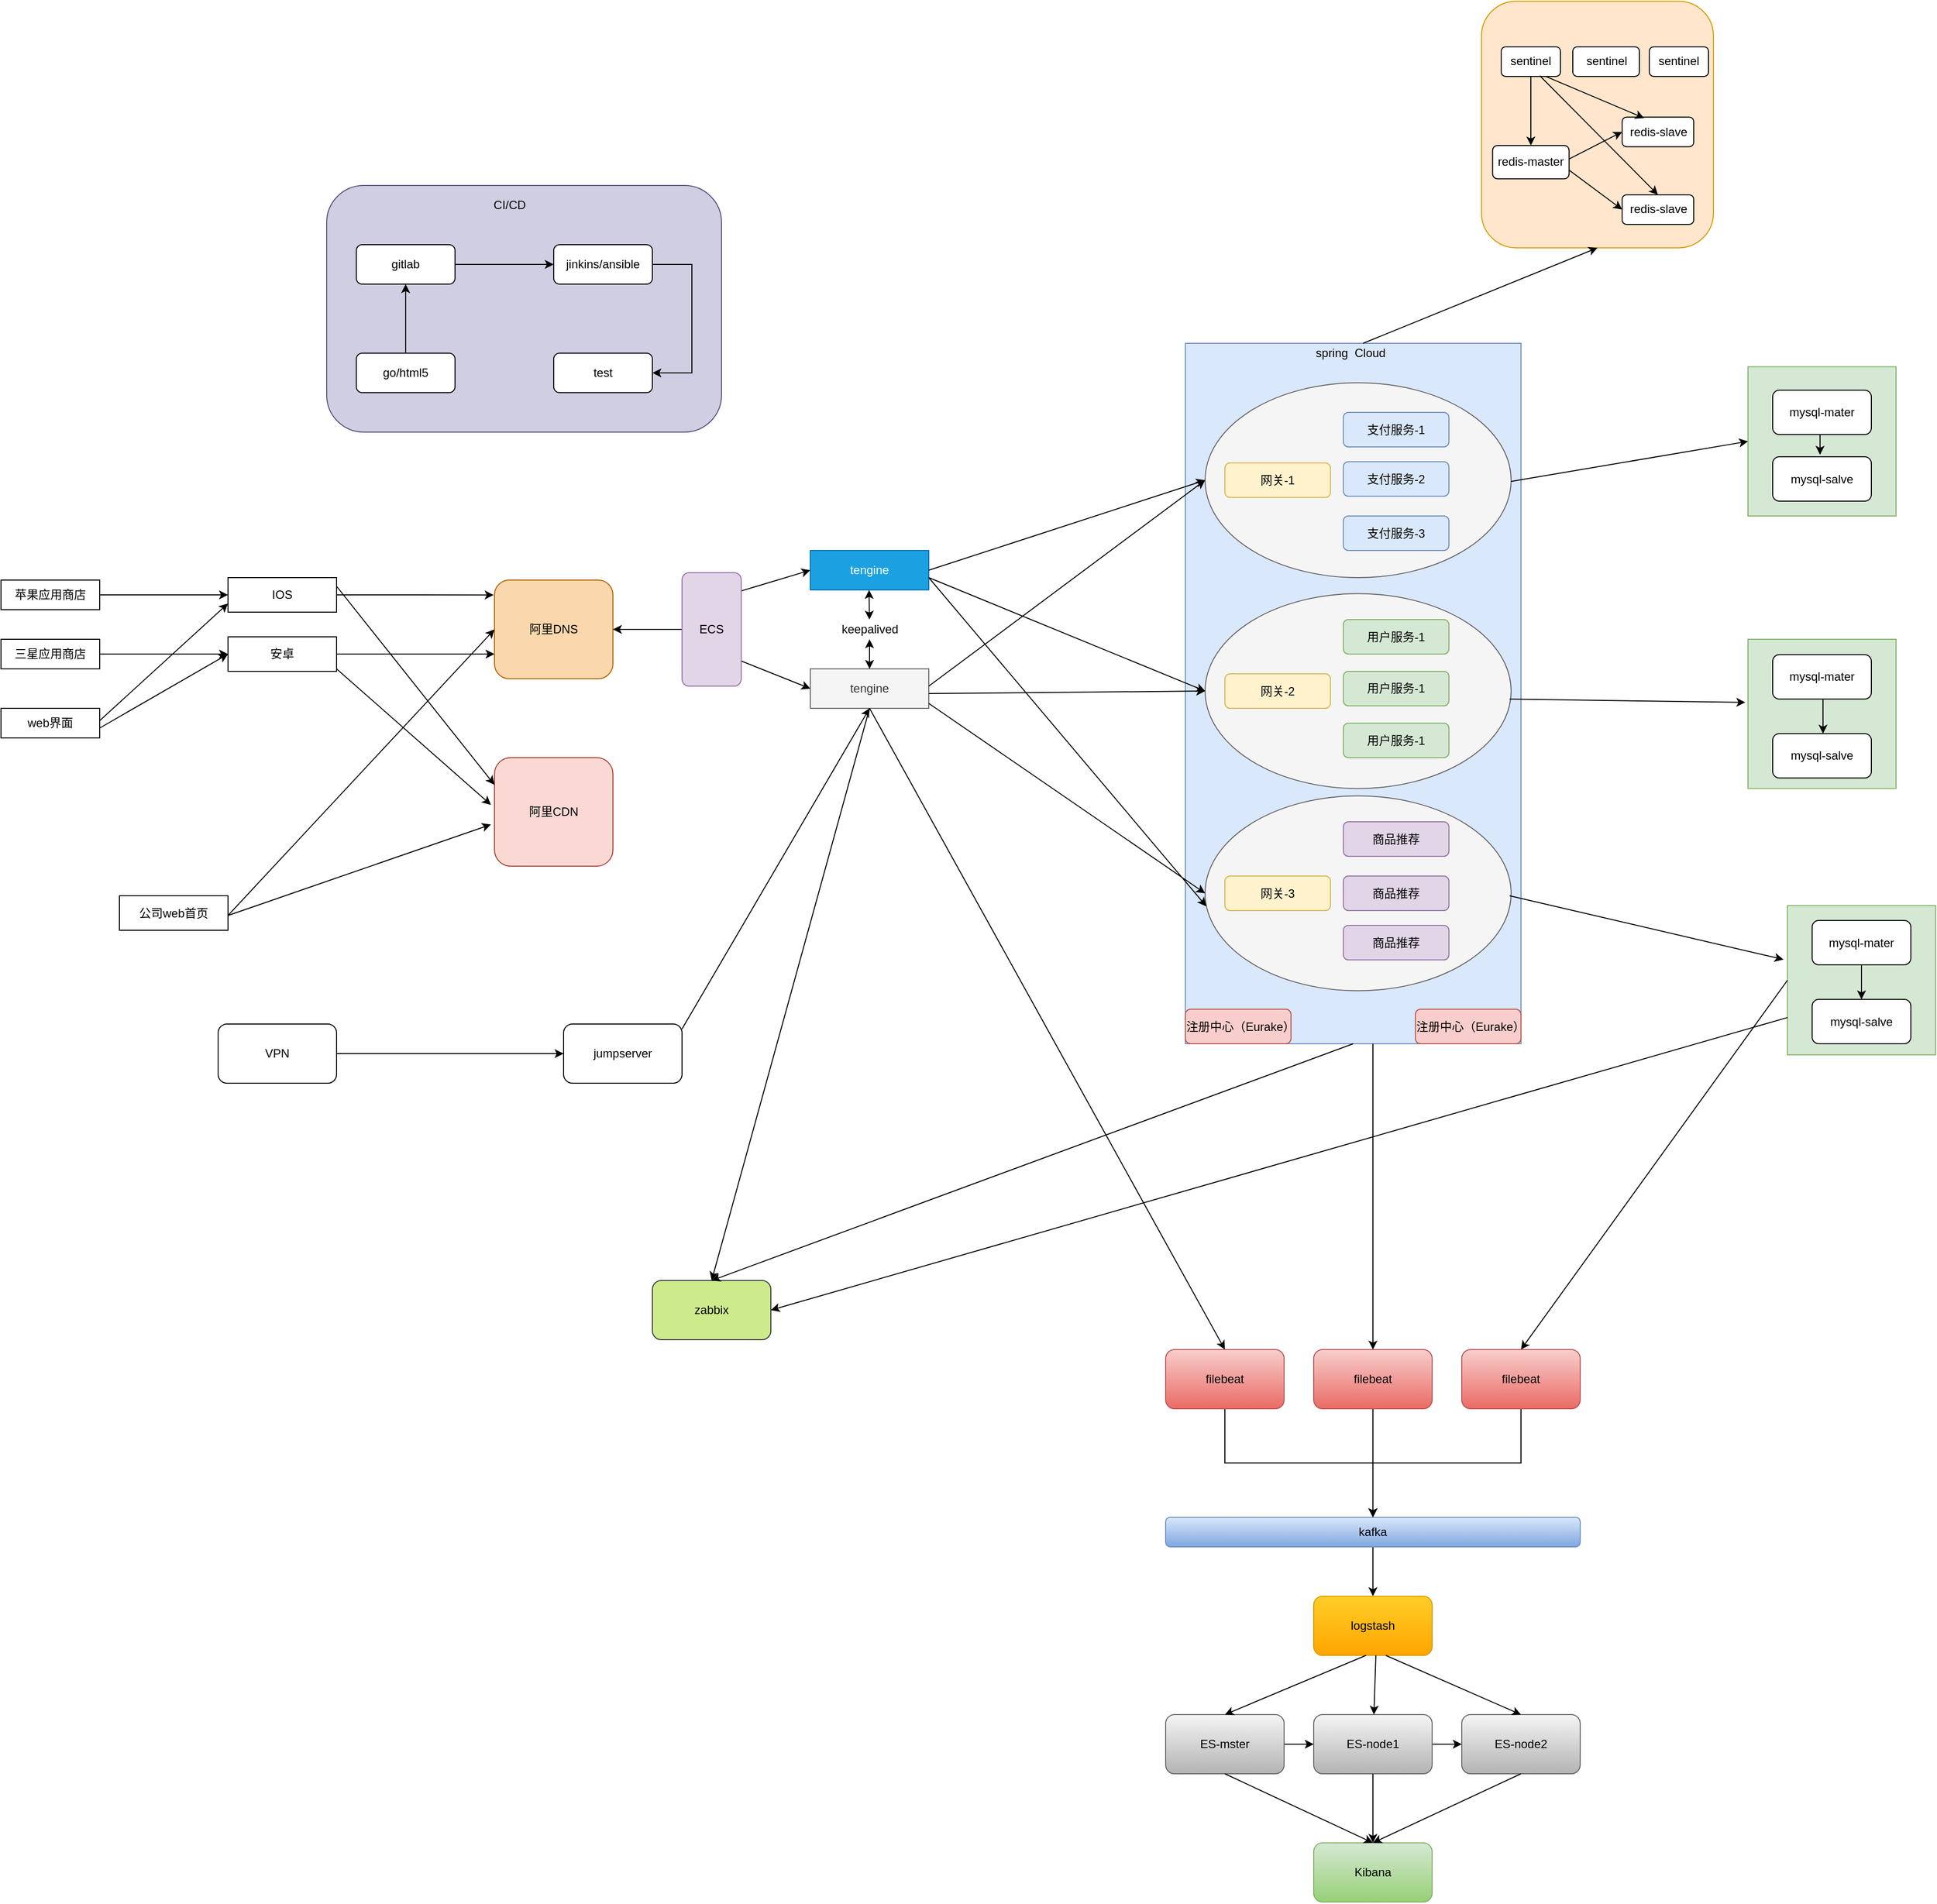 <mxfile version="12.5.1" type="device"><diagram id="ISfALmqblno7fYBFNkVd" name="Page-1"><mxGraphModel dx="865" dy="5132" grid="1" gridSize="10" guides="1" tooltips="1" connect="1" arrows="1" fold="1" page="1" pageScale="1" pageWidth="3300" pageHeight="4681" math="0" shadow="0"><root><mxCell id="0"/><mxCell id="1" parent="0"/><mxCell id="dkfog8bRbnt3iHhOJMJl-40" value="" style="rounded=1;whiteSpace=wrap;html=1;fillColor=#d0cee2;strokeColor=#56517e;" parent="1" vertex="1"><mxGeometry x="930" y="-220" width="400" height="250" as="geometry"/></mxCell><mxCell id="rFduVdl9kwYS81hZAvEt-60" value="" style="rounded=0;whiteSpace=wrap;html=1;fillColor=#dae8fc;strokeColor=#6c8ebf;" parent="1" vertex="1"><mxGeometry x="1800" y="-60" width="340" height="710" as="geometry"/></mxCell><mxCell id="rFduVdl9kwYS81hZAvEt-65" value="" style="ellipse;whiteSpace=wrap;html=1;fillColor=#f5f5f5;strokeColor=#666666;fontColor=#333333;" parent="1" vertex="1"><mxGeometry x="1820" y="398.75" width="310" height="197.5" as="geometry"/></mxCell><mxCell id="rFduVdl9kwYS81hZAvEt-61" value="" style="ellipse;whiteSpace=wrap;html=1;fillColor=#f5f5f5;strokeColor=#666666;fontColor=#333333;" parent="1" vertex="1"><mxGeometry x="1820" y="193.75" width="310" height="197.5" as="geometry"/></mxCell><mxCell id="rFduVdl9kwYS81hZAvEt-59" value="" style="ellipse;whiteSpace=wrap;html=1;fillColor=#f5f5f5;strokeColor=#666666;fontColor=#333333;" parent="1" vertex="1"><mxGeometry x="1820" y="-20" width="310" height="197.5" as="geometry"/></mxCell><mxCell id="rFduVdl9kwYS81hZAvEt-8" style="edgeStyle=orthogonalEdgeStyle;rounded=0;orthogonalLoop=1;jettySize=auto;html=1;entryX=0;entryY=0.5;entryDx=0;entryDy=0;" parent="1" source="rFduVdl9kwYS81hZAvEt-1" target="rFduVdl9kwYS81hZAvEt-4" edge="1"><mxGeometry relative="1" as="geometry"><mxPoint x="810" y="195" as="targetPoint"/></mxGeometry></mxCell><mxCell id="rFduVdl9kwYS81hZAvEt-1" value="&lt;font style=&quot;vertical-align: inherit&quot;&gt;&lt;font style=&quot;vertical-align: inherit&quot;&gt;苹果应用商店&lt;/font&gt;&lt;/font&gt;" style="rounded=0;whiteSpace=wrap;html=1;" parent="1" vertex="1"><mxGeometry x="600" y="180" width="100" height="30" as="geometry"/></mxCell><mxCell id="rFduVdl9kwYS81hZAvEt-2" value="&lt;font style=&quot;vertical-align: inherit&quot;&gt;&lt;font style=&quot;vertical-align: inherit&quot;&gt;web界面&lt;/font&gt;&lt;/font&gt;" style="rounded=0;whiteSpace=wrap;html=1;" parent="1" vertex="1"><mxGeometry x="600" y="310" width="100" height="30" as="geometry"/></mxCell><mxCell id="rFduVdl9kwYS81hZAvEt-9" style="edgeStyle=orthogonalEdgeStyle;rounded=0;orthogonalLoop=1;jettySize=auto;html=1;entryX=0;entryY=0.5;entryDx=0;entryDy=0;" parent="1" source="rFduVdl9kwYS81hZAvEt-3" target="rFduVdl9kwYS81hZAvEt-5" edge="1"><mxGeometry relative="1" as="geometry"/></mxCell><mxCell id="rFduVdl9kwYS81hZAvEt-3" value="&lt;font style=&quot;vertical-align: inherit&quot;&gt;&lt;font style=&quot;vertical-align: inherit&quot;&gt;&lt;font style=&quot;vertical-align: inherit&quot;&gt;&lt;font style=&quot;vertical-align: inherit&quot;&gt;三星应用商店&lt;/font&gt;&lt;/font&gt;&lt;/font&gt;&lt;/font&gt;" style="rounded=0;whiteSpace=wrap;html=1;" parent="1" vertex="1"><mxGeometry x="600" y="240" width="100" height="30" as="geometry"/></mxCell><mxCell id="dkfog8bRbnt3iHhOJMJl-7" style="edgeStyle=orthogonalEdgeStyle;rounded=0;orthogonalLoop=1;jettySize=auto;html=1;entryX=-0.007;entryY=0.151;entryDx=0;entryDy=0;entryPerimeter=0;" parent="1" source="rFduVdl9kwYS81hZAvEt-4" target="rFduVdl9kwYS81hZAvEt-14" edge="1"><mxGeometry relative="1" as="geometry"/></mxCell><mxCell id="rFduVdl9kwYS81hZAvEt-4" value="IOS" style="rounded=0;whiteSpace=wrap;html=1;" parent="1" vertex="1"><mxGeometry x="830" y="177.5" width="110" height="35" as="geometry"/></mxCell><mxCell id="rFduVdl9kwYS81hZAvEt-16" style="edgeStyle=orthogonalEdgeStyle;rounded=0;orthogonalLoop=1;jettySize=auto;html=1;" parent="1" source="rFduVdl9kwYS81hZAvEt-5" edge="1"><mxGeometry relative="1" as="geometry"><mxPoint x="1100" y="255" as="targetPoint"/></mxGeometry></mxCell><mxCell id="rFduVdl9kwYS81hZAvEt-5" value="安卓" style="rounded=0;whiteSpace=wrap;html=1;" parent="1" vertex="1"><mxGeometry x="830" y="237.5" width="110" height="35" as="geometry"/></mxCell><mxCell id="rFduVdl9kwYS81hZAvEt-6" value="公司web首页" style="rounded=0;whiteSpace=wrap;html=1;" parent="1" vertex="1"><mxGeometry x="720" y="500" width="110" height="35" as="geometry"/></mxCell><mxCell id="rFduVdl9kwYS81hZAvEt-12" value="" style="endArrow=classic;html=1;entryX=0;entryY=0.75;entryDx=0;entryDy=0;" parent="1" target="rFduVdl9kwYS81hZAvEt-4" edge="1"><mxGeometry width="50" height="50" relative="1" as="geometry"><mxPoint x="700" y="322.5" as="sourcePoint"/><mxPoint x="750" y="272.5" as="targetPoint"/></mxGeometry></mxCell><mxCell id="rFduVdl9kwYS81hZAvEt-13" value="" style="endArrow=classic;html=1;entryX=0;entryY=0.5;entryDx=0;entryDy=0;" parent="1" target="rFduVdl9kwYS81hZAvEt-5" edge="1"><mxGeometry width="50" height="50" relative="1" as="geometry"><mxPoint x="700" y="330" as="sourcePoint"/><mxPoint x="760" y="280" as="targetPoint"/><Array as="points"/></mxGeometry></mxCell><mxCell id="rFduVdl9kwYS81hZAvEt-14" value="阿里DNS" style="rounded=1;whiteSpace=wrap;html=1;fillColor=#fad7ac;strokeColor=#b46504;" parent="1" vertex="1"><mxGeometry x="1100" y="180" width="120" height="100" as="geometry"/></mxCell><mxCell id="rFduVdl9kwYS81hZAvEt-17" value="阿里CDN" style="rounded=1;whiteSpace=wrap;html=1;fillColor=#fad9d5;strokeColor=#ae4132;" parent="1" vertex="1"><mxGeometry x="1100" y="360" width="120" height="110" as="geometry"/></mxCell><mxCell id="rFduVdl9kwYS81hZAvEt-18" value="" style="endArrow=classic;html=1;entryX=0;entryY=0.5;entryDx=0;entryDy=0;" parent="1" target="rFduVdl9kwYS81hZAvEt-14" edge="1"><mxGeometry width="50" height="50" relative="1" as="geometry"><mxPoint x="830" y="520" as="sourcePoint"/><mxPoint x="880" y="470" as="targetPoint"/></mxGeometry></mxCell><mxCell id="rFduVdl9kwYS81hZAvEt-19" value="" style="endArrow=classic;html=1;entryX=0;entryY=0.25;entryDx=0;entryDy=0;exitX=1;exitY=0.25;exitDx=0;exitDy=0;" parent="1" source="rFduVdl9kwYS81hZAvEt-4" target="rFduVdl9kwYS81hZAvEt-17" edge="1"><mxGeometry width="50" height="50" relative="1" as="geometry"><mxPoint x="950" y="200" as="sourcePoint"/><mxPoint x="1000" y="150" as="targetPoint"/></mxGeometry></mxCell><mxCell id="rFduVdl9kwYS81hZAvEt-20" value="" style="endArrow=classic;html=1;entryX=-0.03;entryY=0.616;entryDx=0;entryDy=0;entryPerimeter=0;" parent="1" target="rFduVdl9kwYS81hZAvEt-17" edge="1"><mxGeometry width="50" height="50" relative="1" as="geometry"><mxPoint x="830" y="520" as="sourcePoint"/><mxPoint x="880" y="470" as="targetPoint"/></mxGeometry></mxCell><mxCell id="rFduVdl9kwYS81hZAvEt-21" value="" style="endArrow=classic;html=1;entryX=-0.03;entryY=0.435;entryDx=0;entryDy=0;entryPerimeter=0;" parent="1" target="rFduVdl9kwYS81hZAvEt-17" edge="1"><mxGeometry width="50" height="50" relative="1" as="geometry"><mxPoint x="940" y="270" as="sourcePoint"/><mxPoint x="990" y="220" as="targetPoint"/></mxGeometry></mxCell><mxCell id="rFduVdl9kwYS81hZAvEt-22" value="tengine" style="rounded=0;whiteSpace=wrap;html=1;fillColor=#1ba1e2;strokeColor=#006EAF;fontColor=#ffffff;" parent="1" vertex="1"><mxGeometry x="1420" y="150" width="120" height="40" as="geometry"/></mxCell><mxCell id="rFduVdl9kwYS81hZAvEt-23" value="tengine" style="rounded=0;whiteSpace=wrap;html=1;fillColor=#f5f5f5;strokeColor=#666666;fontColor=#333333;" parent="1" vertex="1"><mxGeometry x="1420" y="270" width="120" height="40" as="geometry"/></mxCell><mxCell id="rFduVdl9kwYS81hZAvEt-25" value="" style="endArrow=classic;startArrow=classic;html=1;" parent="1" source="rFduVdl9kwYS81hZAvEt-26" edge="1"><mxGeometry width="50" height="50" relative="1" as="geometry"><mxPoint x="1479.5" y="250" as="sourcePoint"/><mxPoint x="1479.5" y="190" as="targetPoint"/></mxGeometry></mxCell><mxCell id="rFduVdl9kwYS81hZAvEt-26" value="keepalived" style="text;html=1;align=center;verticalAlign=middle;resizable=0;points=[];;autosize=1;" parent="1" vertex="1"><mxGeometry x="1445" y="220" width="70" height="20" as="geometry"/></mxCell><mxCell id="rFduVdl9kwYS81hZAvEt-27" value="" style="endArrow=classic;startArrow=classic;html=1;exitX=0.5;exitY=0;exitDx=0;exitDy=0;" parent="1" source="rFduVdl9kwYS81hZAvEt-23" target="rFduVdl9kwYS81hZAvEt-26" edge="1"><mxGeometry width="50" height="50" relative="1" as="geometry"><mxPoint x="1479.5" y="250" as="sourcePoint"/><mxPoint x="1479.5" y="190" as="targetPoint"/></mxGeometry></mxCell><mxCell id="rFduVdl9kwYS81hZAvEt-28" value="" style="endArrow=classic;html=1;entryX=0;entryY=0.5;entryDx=0;entryDy=0;" parent="1" target="rFduVdl9kwYS81hZAvEt-22" edge="1"><mxGeometry width="50" height="50" relative="1" as="geometry"><mxPoint x="1320" y="200" as="sourcePoint"/><mxPoint x="1270" y="170" as="targetPoint"/></mxGeometry></mxCell><mxCell id="rFduVdl9kwYS81hZAvEt-30" value="" style="endArrow=classic;html=1;entryX=0;entryY=0.5;entryDx=0;entryDy=0;" parent="1" target="rFduVdl9kwYS81hZAvEt-23" edge="1"><mxGeometry width="50" height="50" relative="1" as="geometry"><mxPoint x="1320" y="250" as="sourcePoint"/><mxPoint x="1270" y="200" as="targetPoint"/></mxGeometry></mxCell><mxCell id="rFduVdl9kwYS81hZAvEt-34" value="网关-2" style="rounded=1;whiteSpace=wrap;html=1;fillColor=#fff2cc;strokeColor=#d6b656;" parent="1" vertex="1"><mxGeometry x="1840" y="275" width="107" height="35" as="geometry"/></mxCell><mxCell id="rFduVdl9kwYS81hZAvEt-35" value="网关-3" style="rounded=1;whiteSpace=wrap;html=1;fillColor=#fff2cc;strokeColor=#d6b656;" parent="1" vertex="1"><mxGeometry x="1840" y="480" width="107" height="35" as="geometry"/></mxCell><mxCell id="rFduVdl9kwYS81hZAvEt-36" value="网关-1" style="rounded=1;whiteSpace=wrap;html=1;fillColor=#fff2cc;strokeColor=#d6b656;" parent="1" vertex="1"><mxGeometry x="1840" y="61.25" width="107" height="35" as="geometry"/></mxCell><mxCell id="rFduVdl9kwYS81hZAvEt-37" value="支付服务-1" style="rounded=1;whiteSpace=wrap;html=1;fillColor=#dae8fc;strokeColor=#6c8ebf;" parent="1" vertex="1"><mxGeometry x="1960" y="10" width="107" height="35" as="geometry"/></mxCell><mxCell id="rFduVdl9kwYS81hZAvEt-38" value="支付服务-2" style="rounded=1;whiteSpace=wrap;html=1;fillColor=#dae8fc;strokeColor=#6c8ebf;" parent="1" vertex="1"><mxGeometry x="1960" y="60" width="107" height="35" as="geometry"/></mxCell><mxCell id="rFduVdl9kwYS81hZAvEt-39" value="支付服务-3" style="rounded=1;whiteSpace=wrap;html=1;fillColor=#dae8fc;strokeColor=#6c8ebf;" parent="1" vertex="1"><mxGeometry x="1960" y="115" width="107" height="35" as="geometry"/></mxCell><mxCell id="rFduVdl9kwYS81hZAvEt-41" value="用户服务-1" style="rounded=1;whiteSpace=wrap;html=1;fillColor=#d5e8d4;strokeColor=#82b366;" parent="1" vertex="1"><mxGeometry x="1960" y="220" width="107" height="35" as="geometry"/></mxCell><mxCell id="rFduVdl9kwYS81hZAvEt-42" value="用户服务-1" style="rounded=1;whiteSpace=wrap;html=1;fillColor=#d5e8d4;strokeColor=#82b366;" parent="1" vertex="1"><mxGeometry x="1960" y="272.5" width="107" height="35" as="geometry"/></mxCell><mxCell id="rFduVdl9kwYS81hZAvEt-43" value="用户服务-1" style="rounded=1;whiteSpace=wrap;html=1;fillColor=#d5e8d4;strokeColor=#82b366;" parent="1" vertex="1"><mxGeometry x="1960" y="325" width="107" height="35" as="geometry"/></mxCell><mxCell id="rFduVdl9kwYS81hZAvEt-46" value="商品推荐" style="rounded=1;whiteSpace=wrap;html=1;fillColor=#e1d5e7;strokeColor=#9673a6;" parent="1" vertex="1"><mxGeometry x="1960" y="425" width="107" height="35" as="geometry"/></mxCell><mxCell id="rFduVdl9kwYS81hZAvEt-50" value="商品推荐" style="rounded=1;whiteSpace=wrap;html=1;fillColor=#e1d5e7;strokeColor=#9673a6;" parent="1" vertex="1"><mxGeometry x="1960" y="480" width="107" height="35" as="geometry"/></mxCell><mxCell id="rFduVdl9kwYS81hZAvEt-51" value="商品推荐" style="rounded=1;whiteSpace=wrap;html=1;fillColor=#e1d5e7;strokeColor=#9673a6;" parent="1" vertex="1"><mxGeometry x="1960" y="530" width="107" height="35" as="geometry"/></mxCell><mxCell id="rFduVdl9kwYS81hZAvEt-53" value="注册中心（Eurake）" style="rounded=1;whiteSpace=wrap;html=1;fillColor=#f8cecc;strokeColor=#b85450;" parent="1" vertex="1"><mxGeometry x="1800" y="615" width="107" height="35" as="geometry"/></mxCell><mxCell id="rFduVdl9kwYS81hZAvEt-54" value="注册中心（Eurake）" style="rounded=1;whiteSpace=wrap;html=1;fillColor=#f8cecc;strokeColor=#b85450;" parent="1" vertex="1"><mxGeometry x="2033" y="615" width="107" height="35" as="geometry"/></mxCell><mxCell id="rFduVdl9kwYS81hZAvEt-55" value="" style="endArrow=classic;html=1;entryX=0;entryY=0.5;entryDx=0;entryDy=0;" parent="1" target="rFduVdl9kwYS81hZAvEt-59" edge="1"><mxGeometry width="50" height="50" relative="1" as="geometry"><mxPoint x="1540" y="170" as="sourcePoint"/><mxPoint x="1666.9" y="194.66" as="targetPoint"/><Array as="points"/></mxGeometry></mxCell><mxCell id="rFduVdl9kwYS81hZAvEt-56" value="" style="endArrow=classic;html=1;entryX=0;entryY=0.5;entryDx=0;entryDy=0;" parent="1" target="rFduVdl9kwYS81hZAvEt-59" edge="1"><mxGeometry width="50" height="50" relative="1" as="geometry"><mxPoint x="1540" y="287.5" as="sourcePoint"/><mxPoint x="1666.28" y="241.78" as="targetPoint"/></mxGeometry></mxCell><mxCell id="rFduVdl9kwYS81hZAvEt-57" value="spring&amp;nbsp; Cloud" style="text;html=1;align=center;verticalAlign=middle;resizable=0;points=[];;autosize=1;" parent="1" vertex="1"><mxGeometry x="1921.5" y="-60" width="90" height="20" as="geometry"/></mxCell><mxCell id="rFduVdl9kwYS81hZAvEt-63" value="" style="endArrow=classic;html=1;entryX=0;entryY=0.5;entryDx=0;entryDy=0;" parent="1" target="rFduVdl9kwYS81hZAvEt-61" edge="1"><mxGeometry width="50" height="50" relative="1" as="geometry"><mxPoint x="1540" y="177.5" as="sourcePoint"/><mxPoint x="1590" y="127.5" as="targetPoint"/></mxGeometry></mxCell><mxCell id="rFduVdl9kwYS81hZAvEt-64" value="" style="endArrow=classic;html=1;entryX=0;entryY=0.5;entryDx=0;entryDy=0;" parent="1" target="rFduVdl9kwYS81hZAvEt-61" edge="1"><mxGeometry width="50" height="50" relative="1" as="geometry"><mxPoint x="1540" y="295" as="sourcePoint"/><mxPoint x="1590" y="245" as="targetPoint"/></mxGeometry></mxCell><mxCell id="rFduVdl9kwYS81hZAvEt-67" value="" style="endArrow=classic;html=1;entryX=0.004;entryY=0.567;entryDx=0;entryDy=0;entryPerimeter=0;" parent="1" target="rFduVdl9kwYS81hZAvEt-65" edge="1"><mxGeometry width="50" height="50" relative="1" as="geometry"><mxPoint x="1540" y="177.5" as="sourcePoint"/><mxPoint x="1590" y="127.5" as="targetPoint"/></mxGeometry></mxCell><mxCell id="rFduVdl9kwYS81hZAvEt-68" value="" style="endArrow=classic;html=1;entryX=0;entryY=0.5;entryDx=0;entryDy=0;" parent="1" target="rFduVdl9kwYS81hZAvEt-65" edge="1"><mxGeometry width="50" height="50" relative="1" as="geometry"><mxPoint x="1540" y="305" as="sourcePoint"/><mxPoint x="1590" y="255" as="targetPoint"/></mxGeometry></mxCell><mxCell id="rFduVdl9kwYS81hZAvEt-75" value="" style="rounded=1;whiteSpace=wrap;html=1;arcSize=0;fillColor=#d5e8d4;strokeColor=#82b366;" parent="1" vertex="1"><mxGeometry x="2410" y="510" width="150" height="151.25" as="geometry"/></mxCell><mxCell id="rFduVdl9kwYS81hZAvEt-82" style="edgeStyle=orthogonalEdgeStyle;rounded=0;orthogonalLoop=1;jettySize=auto;html=1;exitX=0.5;exitY=1;exitDx=0;exitDy=0;entryX=0.5;entryY=0;entryDx=0;entryDy=0;" parent="1" source="rFduVdl9kwYS81hZAvEt-76" target="rFduVdl9kwYS81hZAvEt-77" edge="1"><mxGeometry relative="1" as="geometry"/></mxCell><mxCell id="rFduVdl9kwYS81hZAvEt-76" value="mysql-mater" style="rounded=1;whiteSpace=wrap;html=1;" parent="1" vertex="1"><mxGeometry x="2435" y="525" width="100" height="45" as="geometry"/></mxCell><mxCell id="rFduVdl9kwYS81hZAvEt-77" value="mysql-salve" style="rounded=1;whiteSpace=wrap;html=1;" parent="1" vertex="1"><mxGeometry x="2435" y="605" width="100" height="45" as="geometry"/></mxCell><mxCell id="rFduVdl9kwYS81hZAvEt-78" value="" style="rounded=1;whiteSpace=wrap;html=1;arcSize=0;fillColor=#d5e8d4;strokeColor=#82b366;" parent="1" vertex="1"><mxGeometry x="2370" y="240" width="150" height="151.25" as="geometry"/></mxCell><mxCell id="rFduVdl9kwYS81hZAvEt-81" style="edgeStyle=orthogonalEdgeStyle;rounded=0;orthogonalLoop=1;jettySize=auto;html=1;" parent="1" source="rFduVdl9kwYS81hZAvEt-79" target="rFduVdl9kwYS81hZAvEt-80" edge="1"><mxGeometry relative="1" as="geometry"><Array as="points"><mxPoint x="2446" y="321"/><mxPoint x="2446" y="321"/></Array></mxGeometry></mxCell><mxCell id="rFduVdl9kwYS81hZAvEt-79" value="mysql-mater" style="rounded=1;whiteSpace=wrap;html=1;" parent="1" vertex="1"><mxGeometry x="2395" y="255.63" width="100" height="45" as="geometry"/></mxCell><mxCell id="rFduVdl9kwYS81hZAvEt-80" value="mysql-salve" style="rounded=1;whiteSpace=wrap;html=1;" parent="1" vertex="1"><mxGeometry x="2395" y="335.63" width="100" height="45" as="geometry"/></mxCell><mxCell id="rFduVdl9kwYS81hZAvEt-88" value="" style="rounded=1;whiteSpace=wrap;html=1;fillColor=#ffe6cc;strokeColor=#d79b00;" parent="1" vertex="1"><mxGeometry x="2100" y="-406.8" width="235" height="250" as="geometry"/></mxCell><mxCell id="rFduVdl9kwYS81hZAvEt-91" value="redis-slave" style="rounded=1;whiteSpace=wrap;html=1;" parent="1" vertex="1"><mxGeometry x="2242.5" y="-210.55" width="72.5" height="30" as="geometry"/></mxCell><mxCell id="rFduVdl9kwYS81hZAvEt-93" value="redis-master" style="rounded=1;whiteSpace=wrap;html=1;" parent="1" vertex="1"><mxGeometry x="2111.25" y="-260.55" width="77.5" height="33.75" as="geometry"/></mxCell><mxCell id="rFduVdl9kwYS81hZAvEt-94" value="sentinel" style="rounded=1;whiteSpace=wrap;html=1;" parent="1" vertex="1"><mxGeometry x="2120" y="-360.55" width="60" height="30" as="geometry"/></mxCell><mxCell id="rFduVdl9kwYS81hZAvEt-95" value="sentinel" style="rounded=1;whiteSpace=wrap;html=1;" parent="1" vertex="1"><mxGeometry x="2270" y="-360.55" width="60" height="30" as="geometry"/></mxCell><mxCell id="rFduVdl9kwYS81hZAvEt-96" value="sentinel" style="rounded=1;whiteSpace=wrap;html=1;" parent="1" vertex="1"><mxGeometry x="2192.5" y="-360.55" width="67.5" height="30" as="geometry"/></mxCell><mxCell id="rFduVdl9kwYS81hZAvEt-100" value="" style="endArrow=classic;html=1;entryX=-0.018;entryY=0.423;entryDx=0;entryDy=0;entryPerimeter=0;" parent="1" target="rFduVdl9kwYS81hZAvEt-78" edge="1"><mxGeometry width="50" height="50" relative="1" as="geometry"><mxPoint x="2128.5" y="300.63" as="sourcePoint"/><mxPoint x="2178.5" y="250.63" as="targetPoint"/></mxGeometry></mxCell><mxCell id="rFduVdl9kwYS81hZAvEt-101" value="" style="endArrow=classic;html=1;entryX=-0.027;entryY=0.361;entryDx=0;entryDy=0;entryPerimeter=0;" parent="1" target="rFduVdl9kwYS81hZAvEt-75" edge="1"><mxGeometry width="50" height="50" relative="1" as="geometry"><mxPoint x="2128.5" y="500" as="sourcePoint"/><mxPoint x="2178.5" y="450" as="targetPoint"/></mxGeometry></mxCell><mxCell id="dkfog8bRbnt3iHhOJMJl-1" value="" style="endArrow=classic;html=1;entryX=0;entryY=0.5;entryDx=0;entryDy=0;" parent="1" target="dkfog8bRbnt3iHhOJMJl-2" edge="1"><mxGeometry width="50" height="50" relative="1" as="geometry"><mxPoint x="2188.75" y="-246.8" as="sourcePoint"/><mxPoint x="2238.75" y="-296.8" as="targetPoint"/></mxGeometry></mxCell><mxCell id="dkfog8bRbnt3iHhOJMJl-2" value="redis-slave" style="rounded=1;whiteSpace=wrap;html=1;" parent="1" vertex="1"><mxGeometry x="2242.5" y="-289.3" width="72.5" height="30" as="geometry"/></mxCell><mxCell id="dkfog8bRbnt3iHhOJMJl-3" value="" style="endArrow=classic;html=1;entryX=0;entryY=0.5;entryDx=0;entryDy=0;" parent="1" target="rFduVdl9kwYS81hZAvEt-91" edge="1"><mxGeometry width="50" height="50" relative="1" as="geometry"><mxPoint x="2188.75" y="-235.55" as="sourcePoint"/><mxPoint x="2242.5" y="-263.05" as="targetPoint"/></mxGeometry></mxCell><mxCell id="dkfog8bRbnt3iHhOJMJl-4" value="" style="endArrow=classic;html=1;exitX=0.5;exitY=1;exitDx=0;exitDy=0;" parent="1" source="rFduVdl9kwYS81hZAvEt-94" target="rFduVdl9kwYS81hZAvEt-93" edge="1"><mxGeometry width="50" height="50" relative="1" as="geometry"><mxPoint x="2135" y="-303.05" as="sourcePoint"/><mxPoint x="2188.75" y="-330.55" as="targetPoint"/></mxGeometry></mxCell><mxCell id="dkfog8bRbnt3iHhOJMJl-5" value="" style="endArrow=classic;html=1;entryX=0.5;entryY=0;entryDx=0;entryDy=0;exitX=0.651;exitY=0.977;exitDx=0;exitDy=0;exitPerimeter=0;" parent="1" source="rFduVdl9kwYS81hZAvEt-94" target="rFduVdl9kwYS81hZAvEt-91" edge="1"><mxGeometry width="50" height="50" relative="1" as="geometry"><mxPoint x="2170" y="-303.05" as="sourcePoint"/><mxPoint x="2223.75" y="-330.55" as="targetPoint"/></mxGeometry></mxCell><mxCell id="dkfog8bRbnt3iHhOJMJl-6" value="" style="endArrow=classic;html=1;exitX=0.75;exitY=1;exitDx=0;exitDy=0;" parent="1" source="rFduVdl9kwYS81hZAvEt-94" edge="1"><mxGeometry width="50" height="50" relative="1" as="geometry"><mxPoint x="2226.25" y="-329.55" as="sourcePoint"/><mxPoint x="2264.75" y="-288.3" as="targetPoint"/></mxGeometry></mxCell><mxCell id="dkfog8bRbnt3iHhOJMJl-9" value="" style="edgeStyle=orthogonalEdgeStyle;rounded=0;orthogonalLoop=1;jettySize=auto;html=1;" parent="1" source="dkfog8bRbnt3iHhOJMJl-8" target="rFduVdl9kwYS81hZAvEt-14" edge="1"><mxGeometry relative="1" as="geometry"/></mxCell><mxCell id="dkfog8bRbnt3iHhOJMJl-8" value="ECS" style="rounded=1;whiteSpace=wrap;html=1;arcSize=12;fillColor=#e1d5e7;strokeColor=#9673a6;" parent="1" vertex="1"><mxGeometry x="1290" y="172.5" width="60" height="115" as="geometry"/></mxCell><mxCell id="dkfog8bRbnt3iHhOJMJl-10" value="jumpserver" style="rounded=1;whiteSpace=wrap;html=1;" parent="1" vertex="1"><mxGeometry x="1170" y="630" width="120" height="60" as="geometry"/></mxCell><mxCell id="dkfog8bRbnt3iHhOJMJl-11" value="" style="endArrow=classic;html=1;entryX=0.5;entryY=1;entryDx=0;entryDy=0;" parent="1" target="rFduVdl9kwYS81hZAvEt-23" edge="1"><mxGeometry width="50" height="50" relative="1" as="geometry"><mxPoint x="1290" y="635" as="sourcePoint"/><mxPoint x="1340" y="585" as="targetPoint"/></mxGeometry></mxCell><mxCell id="dkfog8bRbnt3iHhOJMJl-14" value="" style="edgeStyle=orthogonalEdgeStyle;rounded=0;orthogonalLoop=1;jettySize=auto;html=1;entryX=0;entryY=0.5;entryDx=0;entryDy=0;" parent="1" source="dkfog8bRbnt3iHhOJMJl-12" target="dkfog8bRbnt3iHhOJMJl-10" edge="1"><mxGeometry relative="1" as="geometry"><mxPoint x="1020" y="660" as="targetPoint"/></mxGeometry></mxCell><mxCell id="dkfog8bRbnt3iHhOJMJl-12" value="VPN" style="rounded=1;whiteSpace=wrap;html=1;" parent="1" vertex="1"><mxGeometry x="820" y="630" width="120" height="60" as="geometry"/></mxCell><mxCell id="dkfog8bRbnt3iHhOJMJl-33" value="" style="edgeStyle=orthogonalEdgeStyle;rounded=0;orthogonalLoop=1;jettySize=auto;html=1;" parent="1" source="dkfog8bRbnt3iHhOJMJl-31" target="dkfog8bRbnt3iHhOJMJl-32" edge="1"><mxGeometry relative="1" as="geometry"/></mxCell><mxCell id="dkfog8bRbnt3iHhOJMJl-31" value="gitlab" style="rounded=1;whiteSpace=wrap;html=1;" parent="1" vertex="1"><mxGeometry x="960" y="-160" width="100" height="40" as="geometry"/></mxCell><mxCell id="dkfog8bRbnt3iHhOJMJl-38" style="edgeStyle=orthogonalEdgeStyle;rounded=0;orthogonalLoop=1;jettySize=auto;html=1;exitX=1;exitY=0.5;exitDx=0;exitDy=0;entryX=1;entryY=0.5;entryDx=0;entryDy=0;" parent="1" source="dkfog8bRbnt3iHhOJMJl-32" target="dkfog8bRbnt3iHhOJMJl-39" edge="1"><mxGeometry relative="1" as="geometry"><mxPoint x="1350" y="-140" as="targetPoint"/><Array as="points"><mxPoint x="1300" y="-140"/><mxPoint x="1300" y="-30"/></Array></mxGeometry></mxCell><mxCell id="dkfog8bRbnt3iHhOJMJl-32" value="jinkins/ansible" style="rounded=1;whiteSpace=wrap;html=1;" parent="1" vertex="1"><mxGeometry x="1160" y="-160" width="100" height="40" as="geometry"/></mxCell><mxCell id="dkfog8bRbnt3iHhOJMJl-35" style="edgeStyle=orthogonalEdgeStyle;rounded=0;orthogonalLoop=1;jettySize=auto;html=1;exitX=0.5;exitY=0;exitDx=0;exitDy=0;entryX=0.5;entryY=1;entryDx=0;entryDy=0;" parent="1" source="dkfog8bRbnt3iHhOJMJl-34" target="dkfog8bRbnt3iHhOJMJl-31" edge="1"><mxGeometry relative="1" as="geometry"/></mxCell><mxCell id="dkfog8bRbnt3iHhOJMJl-34" value="go/html5" style="rounded=1;whiteSpace=wrap;html=1;" parent="1" vertex="1"><mxGeometry x="960" y="-50" width="100" height="40" as="geometry"/></mxCell><mxCell id="dkfog8bRbnt3iHhOJMJl-39" value="test" style="rounded=1;whiteSpace=wrap;html=1;" parent="1" vertex="1"><mxGeometry x="1160" y="-50" width="100" height="40" as="geometry"/></mxCell><mxCell id="dkfog8bRbnt3iHhOJMJl-41" value="CI/CD" style="text;html=1;align=center;verticalAlign=middle;resizable=0;points=[];;autosize=1;" parent="1" vertex="1"><mxGeometry x="1090" y="-210" width="50" height="20" as="geometry"/></mxCell><mxCell id="dkfog8bRbnt3iHhOJMJl-60" style="edgeStyle=orthogonalEdgeStyle;rounded=0;orthogonalLoop=1;jettySize=auto;html=1;" parent="1" source="dkfog8bRbnt3iHhOJMJl-42" edge="1"><mxGeometry relative="1" as="geometry"><mxPoint x="1990" y="1130.0" as="targetPoint"/></mxGeometry></mxCell><mxCell id="dkfog8bRbnt3iHhOJMJl-42" value="filebeat" style="rounded=1;whiteSpace=wrap;html=1;gradientColor=#ea6b66;fillColor=#f8cecc;strokeColor=#b85450;" parent="1" vertex="1"><mxGeometry x="1930" y="960" width="120" height="60" as="geometry"/></mxCell><mxCell id="dkfog8bRbnt3iHhOJMJl-43" value="" style="endArrow=classic;html=1;exitX=0.5;exitY=1;exitDx=0;exitDy=0;entryX=0.5;entryY=0;entryDx=0;entryDy=0;" parent="1" source="rFduVdl9kwYS81hZAvEt-23" target="dkfog8bRbnt3iHhOJMJl-50" edge="1"><mxGeometry width="50" height="50" relative="1" as="geometry"><mxPoint x="1590" y="700" as="sourcePoint"/><mxPoint x="1640" y="650" as="targetPoint"/></mxGeometry></mxCell><mxCell id="dkfog8bRbnt3iHhOJMJl-44" value="" style="endArrow=classic;html=1;exitX=0.5;exitY=1;exitDx=0;exitDy=0;" parent="1" target="dkfog8bRbnt3iHhOJMJl-42" edge="1"><mxGeometry width="50" height="50" relative="1" as="geometry"><mxPoint x="1990" y="650" as="sourcePoint"/><mxPoint x="1960" y="980" as="targetPoint"/></mxGeometry></mxCell><mxCell id="dkfog8bRbnt3iHhOJMJl-45" value="" style="endArrow=classic;html=1;exitX=0;exitY=0.5;exitDx=0;exitDy=0;entryX=0.5;entryY=0;entryDx=0;entryDy=0;" parent="1" source="rFduVdl9kwYS81hZAvEt-75" target="dkfog8bRbnt3iHhOJMJl-51" edge="1"><mxGeometry width="50" height="50" relative="1" as="geometry"><mxPoint x="2440" y="585" as="sourcePoint"/><mxPoint x="2891.577" y="1265" as="targetPoint"/></mxGeometry></mxCell><mxCell id="dkfog8bRbnt3iHhOJMJl-70" value="" style="edgeStyle=orthogonalEdgeStyle;rounded=0;orthogonalLoop=1;jettySize=auto;html=1;" parent="1" source="dkfog8bRbnt3iHhOJMJl-46" target="dkfog8bRbnt3iHhOJMJl-62" edge="1"><mxGeometry relative="1" as="geometry"/></mxCell><mxCell id="dkfog8bRbnt3iHhOJMJl-46" value="kafka" style="rounded=1;whiteSpace=wrap;html=1;gradientColor=#7ea6e0;fillColor=#dae8fc;strokeColor=#6c8ebf;" parent="1" vertex="1"><mxGeometry x="1780" y="1130" width="420" height="30" as="geometry"/></mxCell><mxCell id="dkfog8bRbnt3iHhOJMJl-52" value="" style="edgeStyle=orthogonalEdgeStyle;rounded=0;orthogonalLoop=1;jettySize=auto;html=1;" parent="1" source="dkfog8bRbnt3iHhOJMJl-50" target="dkfog8bRbnt3iHhOJMJl-46" edge="1"><mxGeometry relative="1" as="geometry"/></mxCell><mxCell id="dkfog8bRbnt3iHhOJMJl-50" value="filebeat" style="rounded=1;whiteSpace=wrap;html=1;gradientColor=#ea6b66;fillColor=#f8cecc;strokeColor=#b85450;" parent="1" vertex="1"><mxGeometry x="1780" y="960" width="120" height="60" as="geometry"/></mxCell><mxCell id="dkfog8bRbnt3iHhOJMJl-53" value="" style="edgeStyle=orthogonalEdgeStyle;rounded=0;orthogonalLoop=1;jettySize=auto;html=1;" parent="1" source="dkfog8bRbnt3iHhOJMJl-51" target="dkfog8bRbnt3iHhOJMJl-46" edge="1"><mxGeometry relative="1" as="geometry"/></mxCell><mxCell id="dkfog8bRbnt3iHhOJMJl-51" value="filebeat" style="rounded=1;whiteSpace=wrap;html=1;gradientColor=#ea6b66;fillColor=#f8cecc;strokeColor=#b85450;" parent="1" vertex="1"><mxGeometry x="2080" y="960" width="120" height="60" as="geometry"/></mxCell><mxCell id="dkfog8bRbnt3iHhOJMJl-62" value="logstash" style="rounded=1;whiteSpace=wrap;html=1;gradientColor=#ffa500;fillColor=#ffcd28;strokeColor=#d79b00;" parent="1" vertex="1"><mxGeometry x="1930" y="1210" width="120" height="60" as="geometry"/></mxCell><mxCell id="dkfog8bRbnt3iHhOJMJl-64" value="ES-node2" style="rounded=1;whiteSpace=wrap;html=1;gradientColor=#b3b3b3;fillColor=#f5f5f5;strokeColor=#666666;" parent="1" vertex="1"><mxGeometry x="2080" y="1330" width="120" height="60" as="geometry"/></mxCell><mxCell id="dkfog8bRbnt3iHhOJMJl-74" value="" style="edgeStyle=orthogonalEdgeStyle;rounded=0;orthogonalLoop=1;jettySize=auto;html=1;" parent="1" source="dkfog8bRbnt3iHhOJMJl-65" target="dkfog8bRbnt3iHhOJMJl-66" edge="1"><mxGeometry relative="1" as="geometry"/></mxCell><mxCell id="dkfog8bRbnt3iHhOJMJl-65" value="ES-mster" style="rounded=1;whiteSpace=wrap;html=1;gradientColor=#b3b3b3;fillColor=#f5f5f5;strokeColor=#666666;" parent="1" vertex="1"><mxGeometry x="1780" y="1330" width="120" height="60" as="geometry"/></mxCell><mxCell id="dkfog8bRbnt3iHhOJMJl-75" value="" style="edgeStyle=orthogonalEdgeStyle;rounded=0;orthogonalLoop=1;jettySize=auto;html=1;" parent="1" source="dkfog8bRbnt3iHhOJMJl-66" target="dkfog8bRbnt3iHhOJMJl-64" edge="1"><mxGeometry relative="1" as="geometry"/></mxCell><mxCell id="dkfog8bRbnt3iHhOJMJl-66" value="ES-node1" style="rounded=1;whiteSpace=wrap;html=1;gradientColor=#b3b3b3;fillColor=#f5f5f5;strokeColor=#666666;" parent="1" vertex="1"><mxGeometry x="1930" y="1330" width="120" height="60" as="geometry"/></mxCell><mxCell id="dkfog8bRbnt3iHhOJMJl-67" value="Kibana" style="rounded=1;whiteSpace=wrap;html=1;gradientColor=#97d077;fillColor=#d5e8d4;strokeColor=#82b366;" parent="1" vertex="1"><mxGeometry x="1930" y="1460" width="120" height="60" as="geometry"/></mxCell><mxCell id="dkfog8bRbnt3iHhOJMJl-73" value="" style="endArrow=classic;html=1;entryX=0.5;entryY=0;entryDx=0;entryDy=0;" parent="1" target="dkfog8bRbnt3iHhOJMJl-65" edge="1"><mxGeometry width="50" height="50" relative="1" as="geometry"><mxPoint x="1983" y="1270" as="sourcePoint"/><mxPoint x="2033" y="1220" as="targetPoint"/></mxGeometry></mxCell><mxCell id="dkfog8bRbnt3iHhOJMJl-77" value="" style="endArrow=classic;html=1;entryX=0.5;entryY=0;entryDx=0;entryDy=0;" parent="1" target="dkfog8bRbnt3iHhOJMJl-67" edge="1"><mxGeometry width="50" height="50" relative="1" as="geometry"><mxPoint x="1840" y="1390" as="sourcePoint"/><mxPoint x="1890" y="1340" as="targetPoint"/></mxGeometry></mxCell><mxCell id="dkfog8bRbnt3iHhOJMJl-78" value="zabbix" style="rounded=1;whiteSpace=wrap;html=1;fillColor=#cdeb8b;strokeColor=#36393d;" parent="1" vertex="1"><mxGeometry x="1260" y="890" width="120" height="60" as="geometry"/></mxCell><mxCell id="dkfog8bRbnt3iHhOJMJl-79" value="" style="endArrow=classic;html=1;entryX=0.5;entryY=0;entryDx=0;entryDy=0;exitX=0.5;exitY=1;exitDx=0;exitDy=0;" parent="1" source="rFduVdl9kwYS81hZAvEt-23" target="dkfog8bRbnt3iHhOJMJl-78" edge="1"><mxGeometry width="50" height="50" relative="1" as="geometry"><mxPoint x="1480" y="330" as="sourcePoint"/><mxPoint x="1440" y="740" as="targetPoint"/></mxGeometry></mxCell><mxCell id="dkfog8bRbnt3iHhOJMJl-80" value="" style="endArrow=classic;html=1;exitX=0.5;exitY=1;exitDx=0;exitDy=0;" parent="1" source="rFduVdl9kwYS81hZAvEt-60" edge="1"><mxGeometry width="50" height="50" relative="1" as="geometry"><mxPoint x="1270" y="940" as="sourcePoint"/><mxPoint x="1320" y="890" as="targetPoint"/></mxGeometry></mxCell><mxCell id="dkfog8bRbnt3iHhOJMJl-81" value="" style="endArrow=classic;html=1;entryX=1;entryY=0.5;entryDx=0;entryDy=0;exitX=0;exitY=0.75;exitDx=0;exitDy=0;" parent="1" source="rFduVdl9kwYS81hZAvEt-75" target="dkfog8bRbnt3iHhOJMJl-78" edge="1"><mxGeometry width="50" height="50" relative="1" as="geometry"><mxPoint x="1510" y="900" as="sourcePoint"/><mxPoint x="1560" y="850" as="targetPoint"/></mxGeometry></mxCell><mxCell id="9VEZ1vyz54egFkPEPQIl-1" value="" style="rounded=1;whiteSpace=wrap;html=1;arcSize=0;fillColor=#d5e8d4;strokeColor=#82b366;" parent="1" vertex="1"><mxGeometry x="2370" y="-36.25" width="150" height="151.25" as="geometry"/></mxCell><mxCell id="9VEZ1vyz54egFkPEPQIl-6" value="" style="edgeStyle=orthogonalEdgeStyle;rounded=0;orthogonalLoop=1;jettySize=auto;html=1;entryX=0.482;entryY=-0.057;entryDx=0;entryDy=0;entryPerimeter=0;" parent="1" source="9VEZ1vyz54egFkPEPQIl-3" target="9VEZ1vyz54egFkPEPQIl-4" edge="1"><mxGeometry relative="1" as="geometry"><mxPoint x="2445" y="112.5" as="targetPoint"/><Array as="points"><mxPoint x="2443" y="53"/><mxPoint x="2443" y="53"/></Array></mxGeometry></mxCell><mxCell id="9VEZ1vyz54egFkPEPQIl-3" value="mysql-mater" style="rounded=1;whiteSpace=wrap;html=1;" parent="1" vertex="1"><mxGeometry x="2395" y="-12.5" width="100" height="45" as="geometry"/></mxCell><mxCell id="9VEZ1vyz54egFkPEPQIl-4" value="mysql-salve" style="rounded=1;whiteSpace=wrap;html=1;" parent="1" vertex="1"><mxGeometry x="2395" y="55" width="100" height="45" as="geometry"/></mxCell><mxCell id="9VEZ1vyz54egFkPEPQIl-8" value="" style="endArrow=classic;html=1;entryX=0;entryY=0.5;entryDx=0;entryDy=0;" parent="1" target="9VEZ1vyz54egFkPEPQIl-1" edge="1"><mxGeometry width="50" height="50" relative="1" as="geometry"><mxPoint x="2130" y="80" as="sourcePoint"/><mxPoint x="2180" y="30" as="targetPoint"/></mxGeometry></mxCell><mxCell id="9VEZ1vyz54egFkPEPQIl-9" value="" style="endArrow=classic;html=1;entryX=0.5;entryY=1;entryDx=0;entryDy=0;" parent="1" target="rFduVdl9kwYS81hZAvEt-88" edge="1"><mxGeometry width="50" height="50" relative="1" as="geometry"><mxPoint x="1980" y="-60.0" as="sourcePoint"/><mxPoint x="2220" y="-100.625" as="targetPoint"/></mxGeometry></mxCell><mxCell id="UW6xUboCBO1bblztXdmB-1" value="" style="endArrow=classic;html=1;" edge="1" parent="1" target="dkfog8bRbnt3iHhOJMJl-66"><mxGeometry width="50" height="50" relative="1" as="geometry"><mxPoint x="1993" y="1270" as="sourcePoint"/><mxPoint x="1850" y="1330" as="targetPoint"/></mxGeometry></mxCell><mxCell id="UW6xUboCBO1bblztXdmB-2" value="" style="endArrow=classic;html=1;entryX=0.5;entryY=0;entryDx=0;entryDy=0;" edge="1" parent="1" target="dkfog8bRbnt3iHhOJMJl-64"><mxGeometry width="50" height="50" relative="1" as="geometry"><mxPoint x="2003" y="1270" as="sourcePoint"/><mxPoint x="1860" y="1330" as="targetPoint"/></mxGeometry></mxCell><mxCell id="UW6xUboCBO1bblztXdmB-3" value="" style="endArrow=classic;html=1;entryX=0.5;entryY=0;entryDx=0;entryDy=0;" edge="1" parent="1" target="dkfog8bRbnt3iHhOJMJl-67"><mxGeometry width="50" height="50" relative="1" as="geometry"><mxPoint x="2140" y="1390" as="sourcePoint"/><mxPoint x="2290" y="1460" as="targetPoint"/></mxGeometry></mxCell><mxCell id="UW6xUboCBO1bblztXdmB-4" value="" style="endArrow=classic;html=1;entryX=0.5;entryY=0;entryDx=0;entryDy=0;" edge="1" parent="1" target="dkfog8bRbnt3iHhOJMJl-67"><mxGeometry width="50" height="50" relative="1" as="geometry"><mxPoint x="1990" y="1390" as="sourcePoint"/><mxPoint x="2140" y="1460" as="targetPoint"/></mxGeometry></mxCell></root></mxGraphModel></diagram></mxfile>